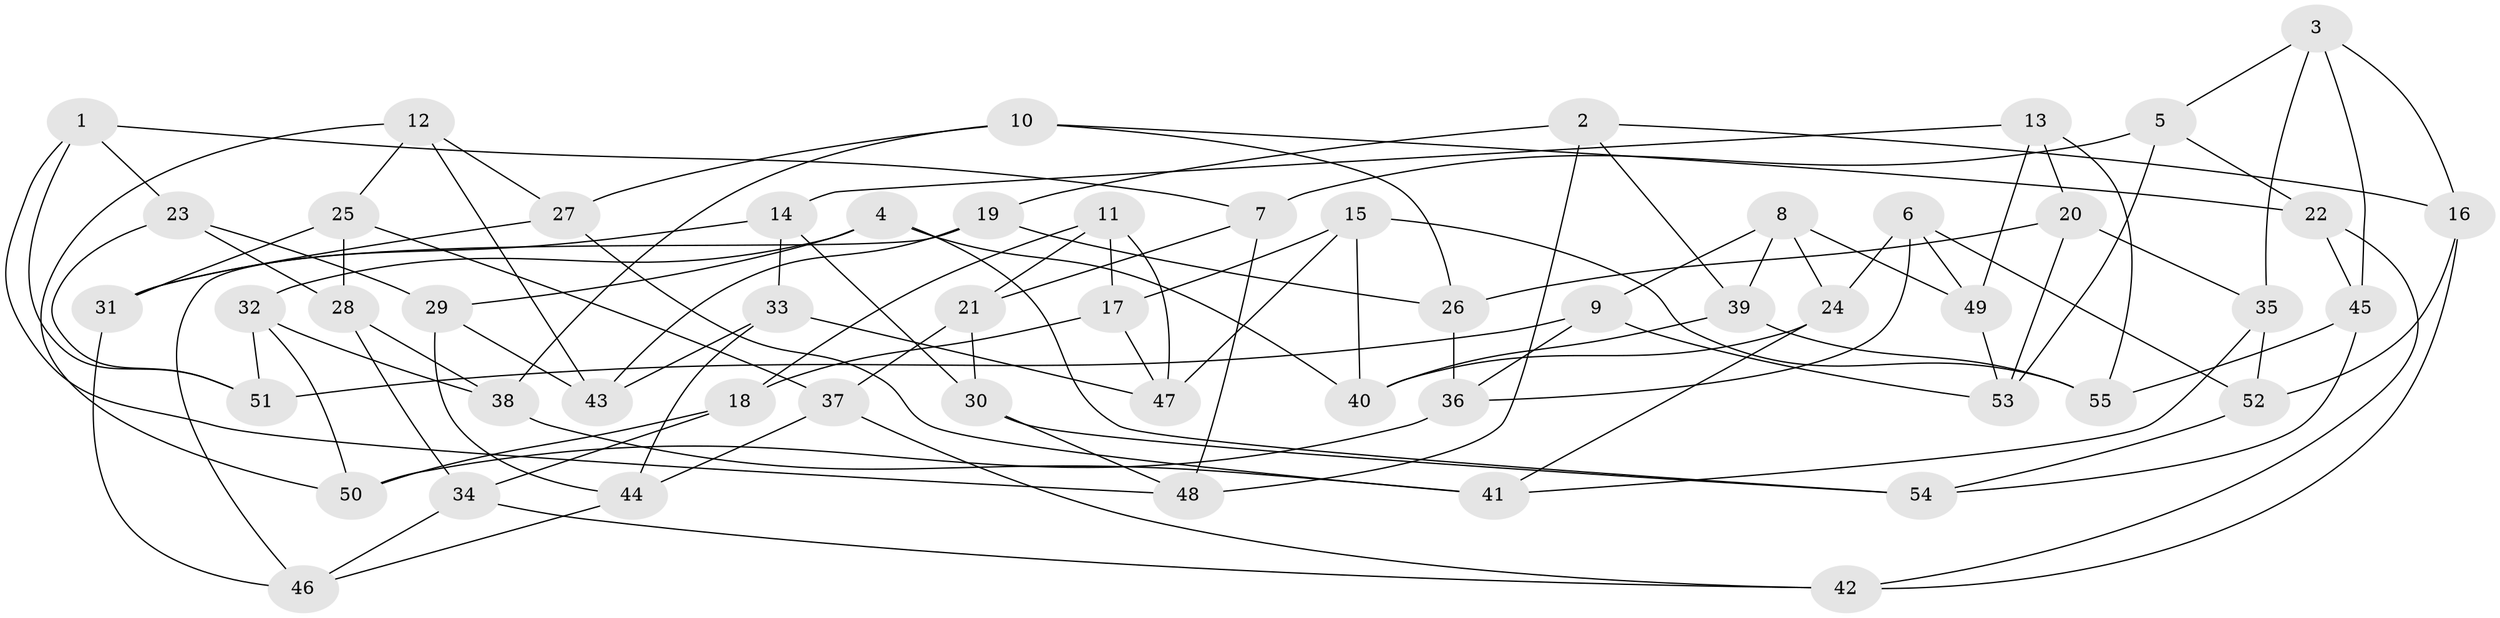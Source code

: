 // Generated by graph-tools (version 1.1) at 2025/16/03/09/25 04:16:41]
// undirected, 55 vertices, 110 edges
graph export_dot {
graph [start="1"]
  node [color=gray90,style=filled];
  1;
  2;
  3;
  4;
  5;
  6;
  7;
  8;
  9;
  10;
  11;
  12;
  13;
  14;
  15;
  16;
  17;
  18;
  19;
  20;
  21;
  22;
  23;
  24;
  25;
  26;
  27;
  28;
  29;
  30;
  31;
  32;
  33;
  34;
  35;
  36;
  37;
  38;
  39;
  40;
  41;
  42;
  43;
  44;
  45;
  46;
  47;
  48;
  49;
  50;
  51;
  52;
  53;
  54;
  55;
  1 -- 7;
  1 -- 48;
  1 -- 51;
  1 -- 23;
  2 -- 39;
  2 -- 19;
  2 -- 48;
  2 -- 16;
  3 -- 45;
  3 -- 35;
  3 -- 16;
  3 -- 5;
  4 -- 32;
  4 -- 54;
  4 -- 40;
  4 -- 29;
  5 -- 53;
  5 -- 22;
  5 -- 7;
  6 -- 52;
  6 -- 24;
  6 -- 36;
  6 -- 49;
  7 -- 21;
  7 -- 48;
  8 -- 24;
  8 -- 39;
  8 -- 49;
  8 -- 9;
  9 -- 51;
  9 -- 53;
  9 -- 36;
  10 -- 26;
  10 -- 22;
  10 -- 27;
  10 -- 38;
  11 -- 21;
  11 -- 47;
  11 -- 18;
  11 -- 17;
  12 -- 27;
  12 -- 25;
  12 -- 43;
  12 -- 50;
  13 -- 20;
  13 -- 49;
  13 -- 55;
  13 -- 14;
  14 -- 33;
  14 -- 30;
  14 -- 31;
  15 -- 55;
  15 -- 17;
  15 -- 40;
  15 -- 47;
  16 -- 52;
  16 -- 42;
  17 -- 47;
  17 -- 18;
  18 -- 50;
  18 -- 34;
  19 -- 26;
  19 -- 43;
  19 -- 46;
  20 -- 53;
  20 -- 35;
  20 -- 26;
  21 -- 30;
  21 -- 37;
  22 -- 45;
  22 -- 42;
  23 -- 28;
  23 -- 29;
  23 -- 51;
  24 -- 40;
  24 -- 41;
  25 -- 37;
  25 -- 31;
  25 -- 28;
  26 -- 36;
  27 -- 41;
  27 -- 31;
  28 -- 38;
  28 -- 34;
  29 -- 43;
  29 -- 44;
  30 -- 54;
  30 -- 48;
  31 -- 46;
  32 -- 38;
  32 -- 50;
  32 -- 51;
  33 -- 43;
  33 -- 44;
  33 -- 47;
  34 -- 42;
  34 -- 46;
  35 -- 52;
  35 -- 41;
  36 -- 50;
  37 -- 42;
  37 -- 44;
  38 -- 41;
  39 -- 40;
  39 -- 55;
  44 -- 46;
  45 -- 55;
  45 -- 54;
  49 -- 53;
  52 -- 54;
}
